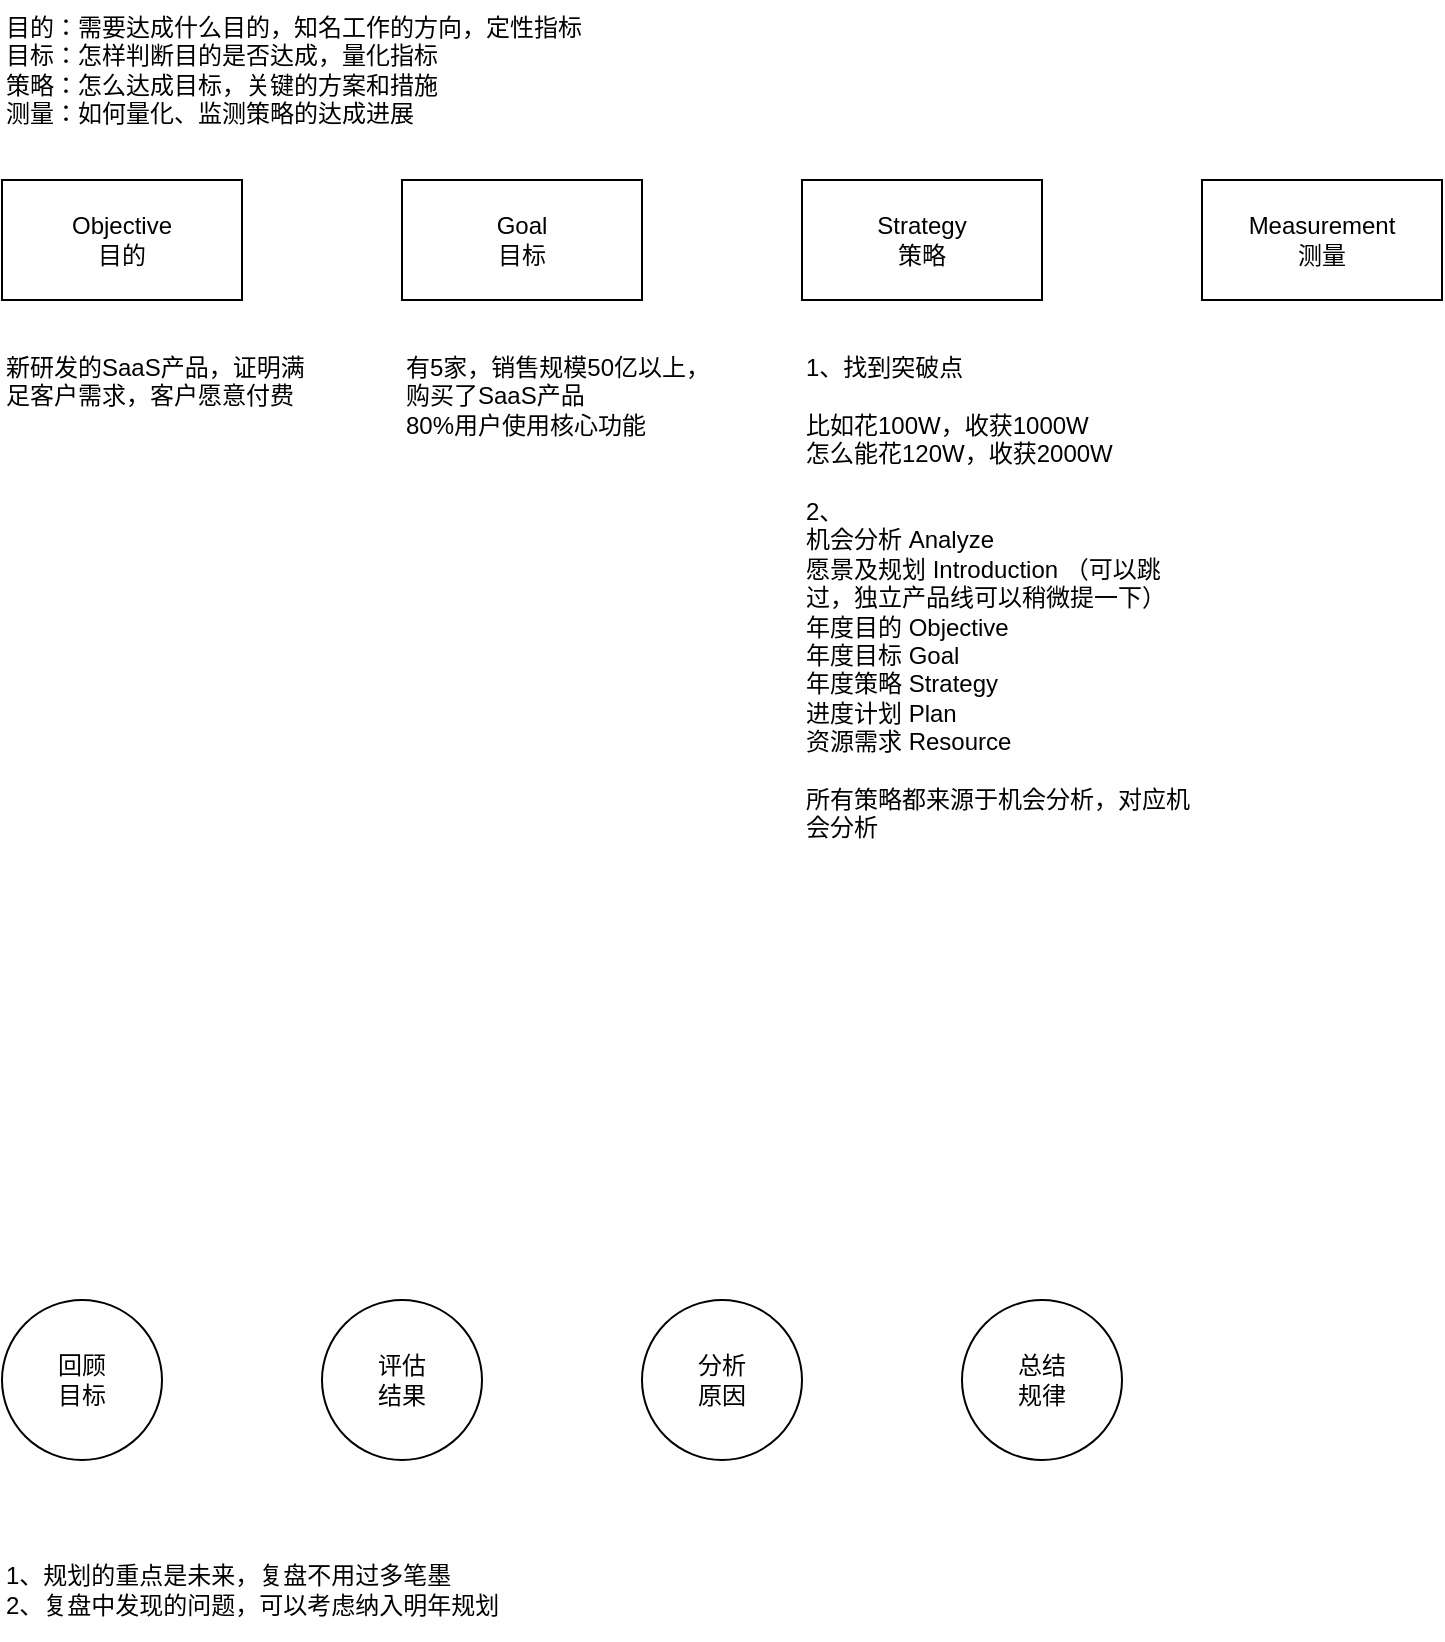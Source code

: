 <mxfile version="21.6.1" type="github">
  <diagram name="第 1 页" id="xHlVvCODJjh1_ycXmK6b">
    <mxGraphModel dx="989" dy="534" grid="1" gridSize="10" guides="1" tooltips="1" connect="1" arrows="1" fold="1" page="1" pageScale="1" pageWidth="827" pageHeight="1169" math="0" shadow="0">
      <root>
        <mxCell id="0" />
        <mxCell id="1" parent="0" />
        <mxCell id="-v63V6HLcKUYAtbRwrVV-1" value="Objective&lt;br&gt;目的" style="rounded=0;whiteSpace=wrap;html=1;" vertex="1" parent="1">
          <mxGeometry x="40" y="200" width="120" height="60" as="geometry" />
        </mxCell>
        <mxCell id="-v63V6HLcKUYAtbRwrVV-2" value="Goal&lt;br&gt;目标" style="rounded=0;whiteSpace=wrap;html=1;" vertex="1" parent="1">
          <mxGeometry x="240" y="200" width="120" height="60" as="geometry" />
        </mxCell>
        <mxCell id="-v63V6HLcKUYAtbRwrVV-3" value="Strategy&lt;br&gt;策略" style="rounded=0;whiteSpace=wrap;html=1;" vertex="1" parent="1">
          <mxGeometry x="440" y="200" width="120" height="60" as="geometry" />
        </mxCell>
        <mxCell id="-v63V6HLcKUYAtbRwrVV-4" value="Measurement&lt;br&gt;测量" style="rounded=0;whiteSpace=wrap;html=1;" vertex="1" parent="1">
          <mxGeometry x="640" y="200" width="120" height="60" as="geometry" />
        </mxCell>
        <mxCell id="-v63V6HLcKUYAtbRwrVV-9" value="有5家，销售规模50亿以上，购买了SaaS产品&lt;br&gt;80%用户使用核心功能" style="text;html=1;strokeColor=none;fillColor=none;align=left;verticalAlign=top;whiteSpace=wrap;rounded=0;" vertex="1" parent="1">
          <mxGeometry x="240" y="280" width="160" height="50" as="geometry" />
        </mxCell>
        <mxCell id="-v63V6HLcKUYAtbRwrVV-10" value="目的：需要达成什么目的，知名工作的方向，定性指标&lt;br&gt;目标：怎样判断目的是否达成，量化指标&lt;br&gt;策略：怎么达成目标，关键的方案和措施&lt;br&gt;测量：如何量化、监测策略的达成进展" style="text;html=1;strokeColor=none;fillColor=none;align=left;verticalAlign=middle;whiteSpace=wrap;rounded=0;" vertex="1" parent="1">
          <mxGeometry x="40" y="110" width="300" height="70" as="geometry" />
        </mxCell>
        <mxCell id="-v63V6HLcKUYAtbRwrVV-12" value="新研发的SaaS产品，证明满足客户需求，客户愿意付费" style="text;html=1;strokeColor=none;fillColor=none;align=left;verticalAlign=top;whiteSpace=wrap;rounded=0;" vertex="1" parent="1">
          <mxGeometry x="40" y="280" width="160" height="50" as="geometry" />
        </mxCell>
        <mxCell id="-v63V6HLcKUYAtbRwrVV-13" value="1、找到突破点&lt;br&gt;&lt;br&gt;比如花100W，收获1000W&lt;br&gt;怎么能花120W，收获2000W&lt;br&gt;&lt;br&gt;2、&lt;br&gt;机会分析 Analyze&lt;br&gt;愿景及规划 Introduction （可以跳过，独立产品线可以稍微提一下）&lt;br&gt;年度目的 Objective&lt;br&gt;年度目标 Goal&lt;br&gt;年度策略 Strategy&lt;br&gt;进度计划 Plan&lt;br&gt;资源需求 Resource&lt;br&gt;&lt;br&gt;所有策略都来源于机会分析，对应机会分析" style="text;html=1;strokeColor=none;fillColor=none;align=left;verticalAlign=top;whiteSpace=wrap;rounded=0;" vertex="1" parent="1">
          <mxGeometry x="440" y="280" width="200" height="280" as="geometry" />
        </mxCell>
        <mxCell id="-v63V6HLcKUYAtbRwrVV-18" value="回顾&lt;br&gt;目标" style="ellipse;whiteSpace=wrap;html=1;aspect=fixed;" vertex="1" parent="1">
          <mxGeometry x="40" y="760" width="80" height="80" as="geometry" />
        </mxCell>
        <mxCell id="-v63V6HLcKUYAtbRwrVV-19" value="评估&lt;br&gt;结果" style="ellipse;whiteSpace=wrap;html=1;aspect=fixed;" vertex="1" parent="1">
          <mxGeometry x="200" y="760" width="80" height="80" as="geometry" />
        </mxCell>
        <mxCell id="-v63V6HLcKUYAtbRwrVV-20" value="分析&lt;br&gt;原因" style="ellipse;whiteSpace=wrap;html=1;aspect=fixed;" vertex="1" parent="1">
          <mxGeometry x="360" y="760" width="80" height="80" as="geometry" />
        </mxCell>
        <mxCell id="-v63V6HLcKUYAtbRwrVV-21" value="总结&lt;br&gt;规律" style="ellipse;whiteSpace=wrap;html=1;aspect=fixed;" vertex="1" parent="1">
          <mxGeometry x="520" y="760" width="80" height="80" as="geometry" />
        </mxCell>
        <mxCell id="-v63V6HLcKUYAtbRwrVV-22" value="1、规划的重点是未来，复盘不用过多笔墨&lt;br&gt;2、复盘中发现的问题，可以考虑纳入明年规划" style="text;html=1;strokeColor=none;fillColor=none;align=left;verticalAlign=middle;whiteSpace=wrap;rounded=0;" vertex="1" parent="1">
          <mxGeometry x="40" y="880" width="260" height="50" as="geometry" />
        </mxCell>
      </root>
    </mxGraphModel>
  </diagram>
</mxfile>
